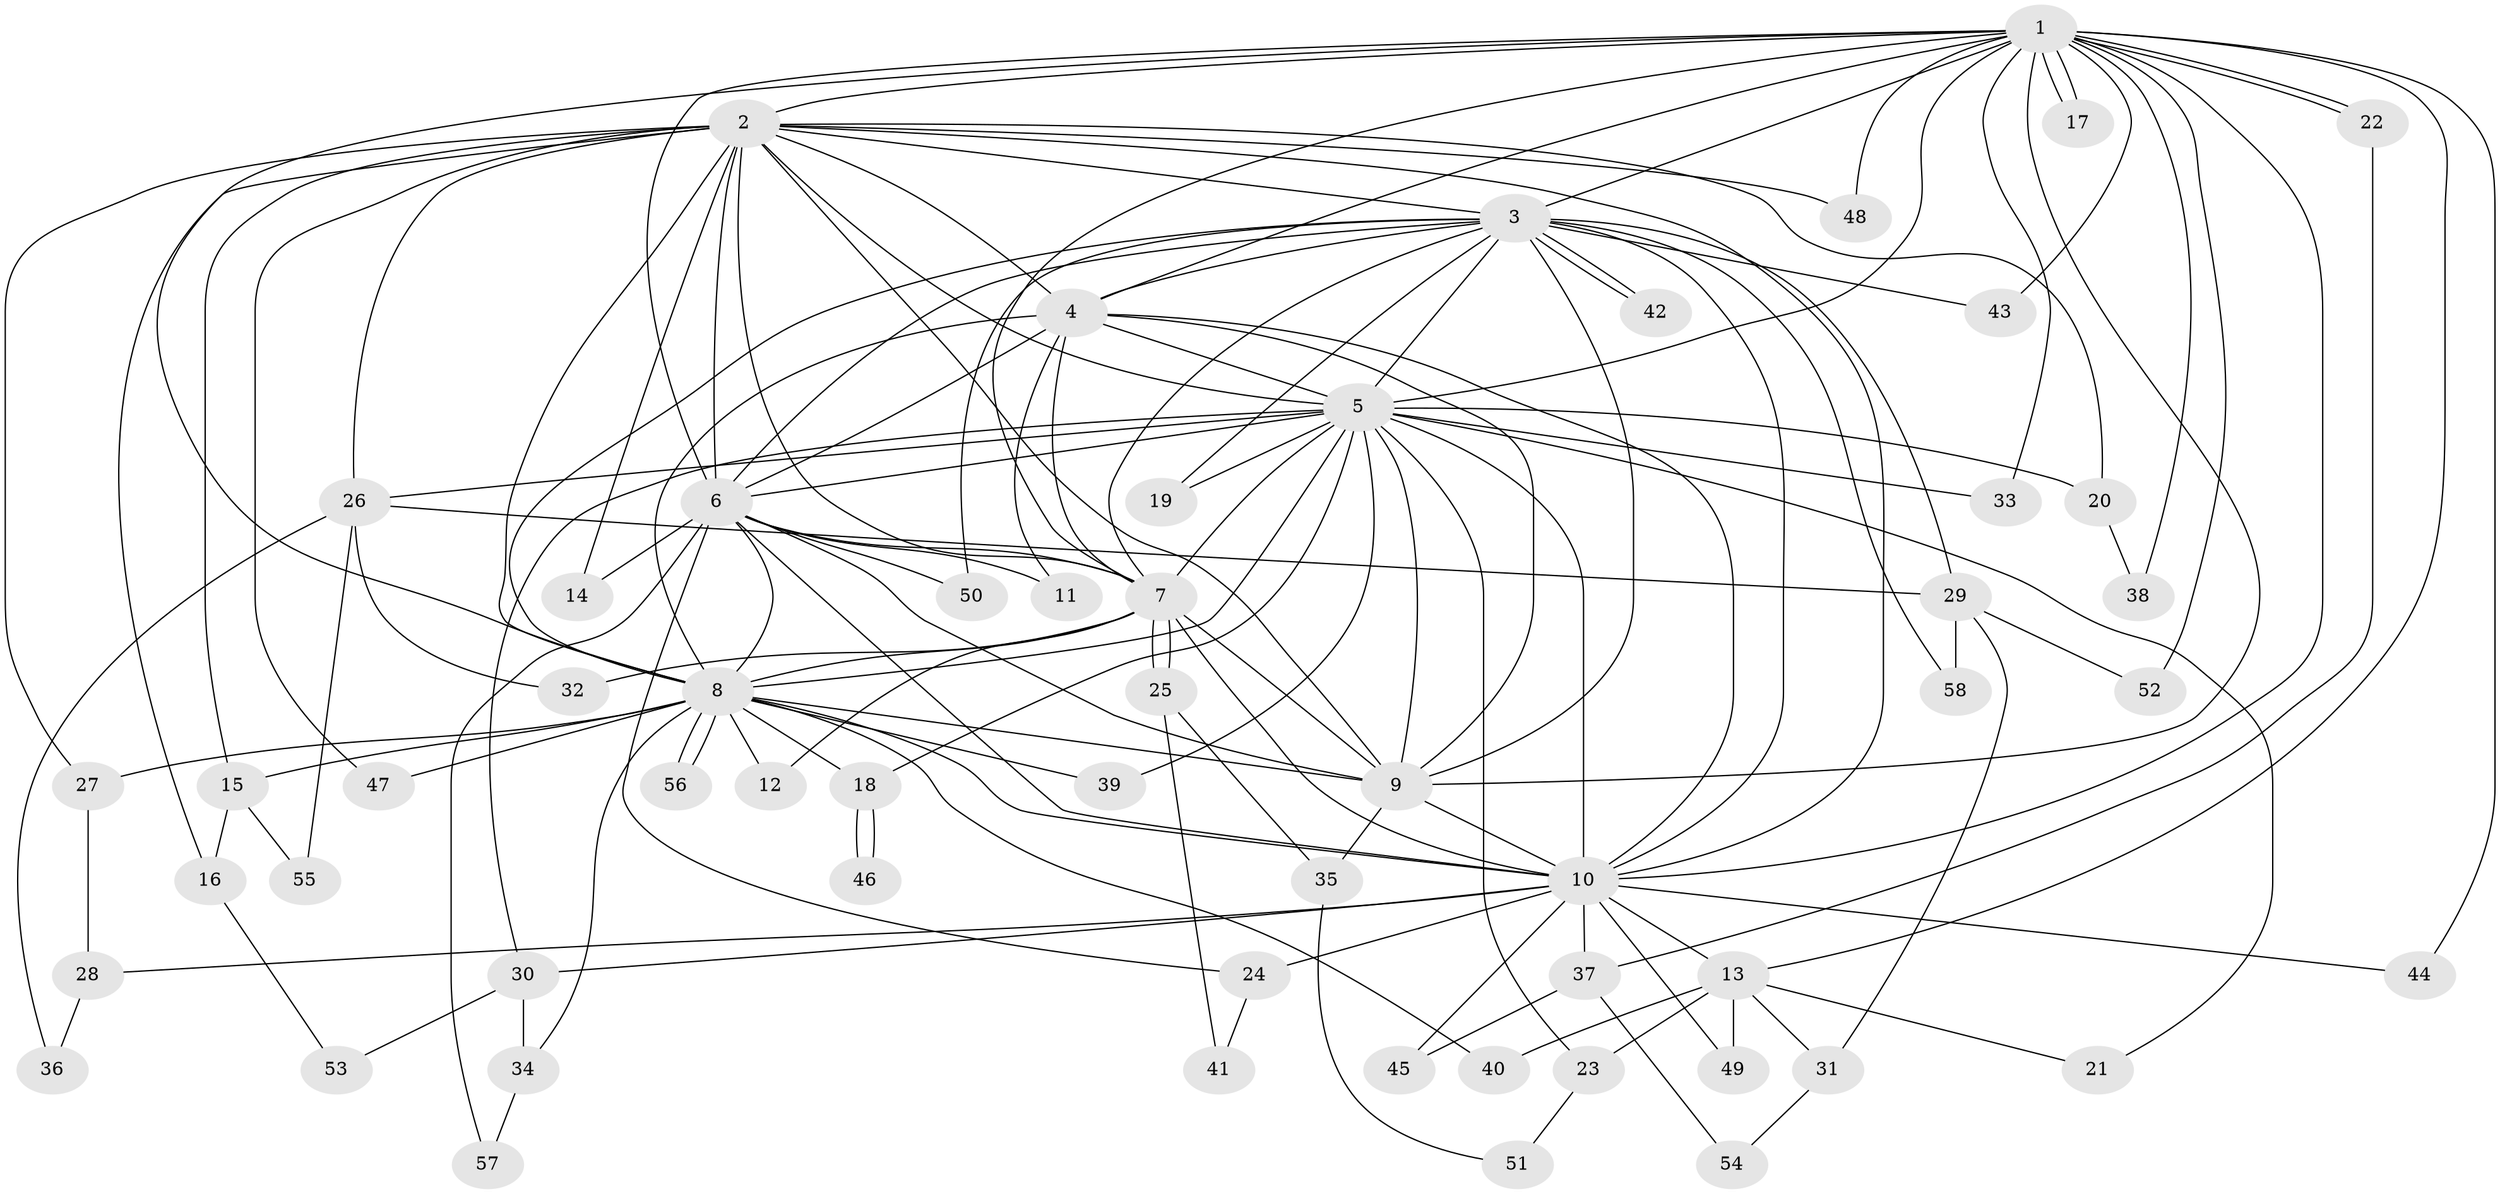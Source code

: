 // coarse degree distribution, {23: 0.023255813953488372, 14: 0.023255813953488372, 12: 0.023255813953488372, 9: 0.023255813953488372, 17: 0.023255813953488372, 11: 0.023255813953488372, 13: 0.023255813953488372, 19: 0.023255813953488372, 10: 0.023255813953488372, 16: 0.023255813953488372, 2: 0.46511627906976744, 4: 0.09302325581395349, 3: 0.18604651162790697, 6: 0.023255813953488372}
// Generated by graph-tools (version 1.1) at 2025/23/03/03/25 07:23:36]
// undirected, 58 vertices, 141 edges
graph export_dot {
graph [start="1"]
  node [color=gray90,style=filled];
  1;
  2;
  3;
  4;
  5;
  6;
  7;
  8;
  9;
  10;
  11;
  12;
  13;
  14;
  15;
  16;
  17;
  18;
  19;
  20;
  21;
  22;
  23;
  24;
  25;
  26;
  27;
  28;
  29;
  30;
  31;
  32;
  33;
  34;
  35;
  36;
  37;
  38;
  39;
  40;
  41;
  42;
  43;
  44;
  45;
  46;
  47;
  48;
  49;
  50;
  51;
  52;
  53;
  54;
  55;
  56;
  57;
  58;
  1 -- 2;
  1 -- 3;
  1 -- 4;
  1 -- 5;
  1 -- 6;
  1 -- 7;
  1 -- 8;
  1 -- 9;
  1 -- 10;
  1 -- 13;
  1 -- 17;
  1 -- 17;
  1 -- 22;
  1 -- 22;
  1 -- 33;
  1 -- 38;
  1 -- 43;
  1 -- 44;
  1 -- 48;
  1 -- 52;
  2 -- 3;
  2 -- 4;
  2 -- 5;
  2 -- 6;
  2 -- 7;
  2 -- 8;
  2 -- 9;
  2 -- 10;
  2 -- 14;
  2 -- 15;
  2 -- 16;
  2 -- 20;
  2 -- 26;
  2 -- 27;
  2 -- 47;
  2 -- 48;
  3 -- 4;
  3 -- 5;
  3 -- 6;
  3 -- 7;
  3 -- 8;
  3 -- 9;
  3 -- 10;
  3 -- 19;
  3 -- 29;
  3 -- 42;
  3 -- 42;
  3 -- 43;
  3 -- 50;
  3 -- 58;
  4 -- 5;
  4 -- 6;
  4 -- 7;
  4 -- 8;
  4 -- 9;
  4 -- 10;
  4 -- 11;
  5 -- 6;
  5 -- 7;
  5 -- 8;
  5 -- 9;
  5 -- 10;
  5 -- 18;
  5 -- 19;
  5 -- 20;
  5 -- 21;
  5 -- 23;
  5 -- 26;
  5 -- 30;
  5 -- 33;
  5 -- 39;
  6 -- 7;
  6 -- 8;
  6 -- 9;
  6 -- 10;
  6 -- 11;
  6 -- 14;
  6 -- 24;
  6 -- 50;
  6 -- 57;
  7 -- 8;
  7 -- 9;
  7 -- 10;
  7 -- 12;
  7 -- 25;
  7 -- 25;
  7 -- 32;
  8 -- 9;
  8 -- 10;
  8 -- 12;
  8 -- 15;
  8 -- 18;
  8 -- 27;
  8 -- 34;
  8 -- 39;
  8 -- 40;
  8 -- 47;
  8 -- 56;
  8 -- 56;
  9 -- 10;
  9 -- 35;
  10 -- 13;
  10 -- 24;
  10 -- 28;
  10 -- 30;
  10 -- 37;
  10 -- 44;
  10 -- 45;
  10 -- 49;
  13 -- 21;
  13 -- 23;
  13 -- 31;
  13 -- 40;
  13 -- 49;
  15 -- 16;
  15 -- 55;
  16 -- 53;
  18 -- 46;
  18 -- 46;
  20 -- 38;
  22 -- 37;
  23 -- 51;
  24 -- 41;
  25 -- 35;
  25 -- 41;
  26 -- 29;
  26 -- 32;
  26 -- 36;
  26 -- 55;
  27 -- 28;
  28 -- 36;
  29 -- 31;
  29 -- 52;
  29 -- 58;
  30 -- 34;
  30 -- 53;
  31 -- 54;
  34 -- 57;
  35 -- 51;
  37 -- 45;
  37 -- 54;
}
